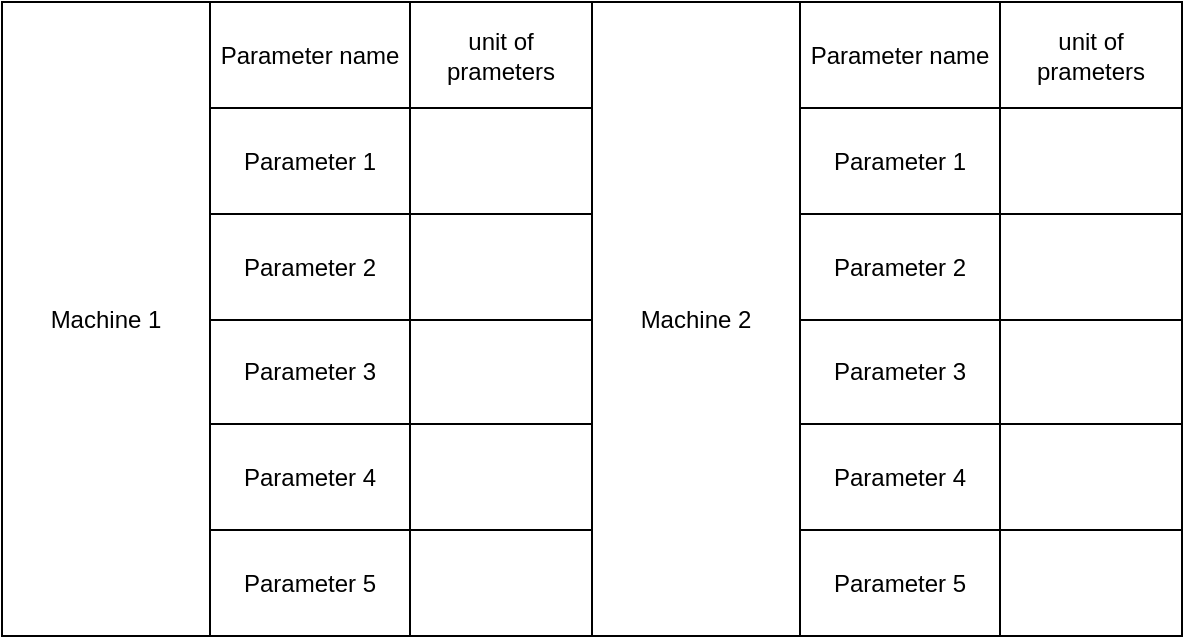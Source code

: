<mxfile version="14.8.4" type="github">
  <diagram id="Z1trSQCHoKJ7LO43XMHb" name="Page-1">
    <mxGraphModel dx="1186" dy="651" grid="1" gridSize="10" guides="1" tooltips="1" connect="1" arrows="1" fold="1" page="1" pageScale="1" pageWidth="827" pageHeight="1169" math="0" shadow="0">
      <root>
        <mxCell id="0" />
        <mxCell id="1" parent="0" />
        <mxCell id="iuXq785Svx12iFxmTYCm-1" value="" style="shape=table;startSize=0;container=1;collapsible=0;childLayout=tableLayout;" vertex="1" parent="1">
          <mxGeometry x="414" y="340" width="191" height="317" as="geometry" />
        </mxCell>
        <mxCell id="iuXq785Svx12iFxmTYCm-2" value="" style="shape=partialRectangle;collapsible=0;dropTarget=0;pointerEvents=0;fillColor=none;top=0;left=0;bottom=0;right=0;points=[[0,0.5],[1,0.5]];portConstraint=eastwest;" vertex="1" parent="iuXq785Svx12iFxmTYCm-1">
          <mxGeometry width="191" height="53" as="geometry" />
        </mxCell>
        <mxCell id="iuXq785Svx12iFxmTYCm-3" value="Parameter name" style="shape=partialRectangle;html=1;whiteSpace=wrap;connectable=0;overflow=hidden;fillColor=none;top=0;left=0;bottom=0;right=0;" vertex="1" parent="iuXq785Svx12iFxmTYCm-2">
          <mxGeometry width="100" height="53" as="geometry" />
        </mxCell>
        <mxCell id="iuXq785Svx12iFxmTYCm-4" value="unit of prameters" style="shape=partialRectangle;html=1;whiteSpace=wrap;connectable=0;overflow=hidden;fillColor=none;top=0;left=0;bottom=0;right=0;" vertex="1" parent="iuXq785Svx12iFxmTYCm-2">
          <mxGeometry x="100" width="91" height="53" as="geometry" />
        </mxCell>
        <mxCell id="iuXq785Svx12iFxmTYCm-14" style="shape=partialRectangle;collapsible=0;dropTarget=0;pointerEvents=0;fillColor=none;top=0;left=0;bottom=0;right=0;points=[[0,0.5],[1,0.5]];portConstraint=eastwest;" vertex="1" parent="iuXq785Svx12iFxmTYCm-1">
          <mxGeometry y="53" width="191" height="53" as="geometry" />
        </mxCell>
        <mxCell id="iuXq785Svx12iFxmTYCm-15" value="Parameter 1" style="shape=partialRectangle;html=1;whiteSpace=wrap;connectable=0;overflow=hidden;fillColor=none;top=0;left=0;bottom=0;right=0;" vertex="1" parent="iuXq785Svx12iFxmTYCm-14">
          <mxGeometry width="100" height="53" as="geometry" />
        </mxCell>
        <mxCell id="iuXq785Svx12iFxmTYCm-16" style="shape=partialRectangle;html=1;whiteSpace=wrap;connectable=0;overflow=hidden;fillColor=none;top=0;left=0;bottom=0;right=0;" vertex="1" parent="iuXq785Svx12iFxmTYCm-14">
          <mxGeometry x="100" width="91" height="53" as="geometry" />
        </mxCell>
        <mxCell id="iuXq785Svx12iFxmTYCm-26" style="shape=partialRectangle;collapsible=0;dropTarget=0;pointerEvents=0;fillColor=none;top=0;left=0;bottom=0;right=0;points=[[0,0.5],[1,0.5]];portConstraint=eastwest;" vertex="1" parent="iuXq785Svx12iFxmTYCm-1">
          <mxGeometry y="106" width="191" height="53" as="geometry" />
        </mxCell>
        <mxCell id="iuXq785Svx12iFxmTYCm-27" value="Parameter 2" style="shape=partialRectangle;html=1;whiteSpace=wrap;connectable=0;overflow=hidden;fillColor=none;top=0;left=0;bottom=0;right=0;" vertex="1" parent="iuXq785Svx12iFxmTYCm-26">
          <mxGeometry width="100" height="53" as="geometry" />
        </mxCell>
        <mxCell id="iuXq785Svx12iFxmTYCm-28" style="shape=partialRectangle;html=1;whiteSpace=wrap;connectable=0;overflow=hidden;fillColor=none;top=0;left=0;bottom=0;right=0;" vertex="1" parent="iuXq785Svx12iFxmTYCm-26">
          <mxGeometry x="100" width="91" height="53" as="geometry" />
        </mxCell>
        <mxCell id="iuXq785Svx12iFxmTYCm-38" value="" style="shape=partialRectangle;collapsible=0;dropTarget=0;pointerEvents=0;fillColor=none;top=0;left=0;bottom=0;right=0;points=[[0,0.5],[1,0.5]];portConstraint=eastwest;" vertex="1" parent="iuXq785Svx12iFxmTYCm-1">
          <mxGeometry y="159" width="191" height="52" as="geometry" />
        </mxCell>
        <mxCell id="iuXq785Svx12iFxmTYCm-39" value="Parameter 3" style="shape=partialRectangle;html=1;whiteSpace=wrap;connectable=0;overflow=hidden;fillColor=none;top=0;left=0;bottom=0;right=0;" vertex="1" parent="iuXq785Svx12iFxmTYCm-38">
          <mxGeometry width="100" height="52" as="geometry" />
        </mxCell>
        <mxCell id="iuXq785Svx12iFxmTYCm-40" value="" style="shape=partialRectangle;html=1;whiteSpace=wrap;connectable=0;overflow=hidden;fillColor=none;top=0;left=0;bottom=0;right=0;" vertex="1" parent="iuXq785Svx12iFxmTYCm-38">
          <mxGeometry x="100" width="91" height="52" as="geometry" />
        </mxCell>
        <mxCell id="iuXq785Svx12iFxmTYCm-50" value="" style="shape=partialRectangle;collapsible=0;dropTarget=0;pointerEvents=0;fillColor=none;top=0;left=0;bottom=0;right=0;points=[[0,0.5],[1,0.5]];portConstraint=eastwest;" vertex="1" parent="iuXq785Svx12iFxmTYCm-1">
          <mxGeometry y="211" width="191" height="53" as="geometry" />
        </mxCell>
        <mxCell id="iuXq785Svx12iFxmTYCm-51" value="Parameter 4" style="shape=partialRectangle;html=1;whiteSpace=wrap;connectable=0;overflow=hidden;fillColor=none;top=0;left=0;bottom=0;right=0;" vertex="1" parent="iuXq785Svx12iFxmTYCm-50">
          <mxGeometry width="100" height="53" as="geometry" />
        </mxCell>
        <mxCell id="iuXq785Svx12iFxmTYCm-52" value="" style="shape=partialRectangle;html=1;whiteSpace=wrap;connectable=0;overflow=hidden;fillColor=none;top=0;left=0;bottom=0;right=0;" vertex="1" parent="iuXq785Svx12iFxmTYCm-50">
          <mxGeometry x="100" width="91" height="53" as="geometry" />
        </mxCell>
        <mxCell id="iuXq785Svx12iFxmTYCm-62" value="" style="shape=partialRectangle;collapsible=0;dropTarget=0;pointerEvents=0;fillColor=none;top=0;left=0;bottom=0;right=0;points=[[0,0.5],[1,0.5]];portConstraint=eastwest;" vertex="1" parent="iuXq785Svx12iFxmTYCm-1">
          <mxGeometry y="264" width="191" height="53" as="geometry" />
        </mxCell>
        <mxCell id="iuXq785Svx12iFxmTYCm-63" value="Parameter 5" style="shape=partialRectangle;html=1;whiteSpace=wrap;connectable=0;overflow=hidden;fillColor=none;top=0;left=0;bottom=0;right=0;" vertex="1" parent="iuXq785Svx12iFxmTYCm-62">
          <mxGeometry width="100" height="53" as="geometry" />
        </mxCell>
        <mxCell id="iuXq785Svx12iFxmTYCm-64" value="" style="shape=partialRectangle;html=1;whiteSpace=wrap;connectable=0;overflow=hidden;fillColor=none;top=0;left=0;bottom=0;right=0;" vertex="1" parent="iuXq785Svx12iFxmTYCm-62">
          <mxGeometry x="100" width="91" height="53" as="geometry" />
        </mxCell>
        <mxCell id="iuXq785Svx12iFxmTYCm-212" value="" style="shape=table;startSize=0;container=1;collapsible=0;childLayout=tableLayout;" vertex="1" parent="1">
          <mxGeometry x="310" y="340" width="104" height="317" as="geometry" />
        </mxCell>
        <mxCell id="iuXq785Svx12iFxmTYCm-213" value="" style="shape=partialRectangle;collapsible=0;dropTarget=0;pointerEvents=0;fillColor=none;top=0;left=0;bottom=0;right=0;points=[[0,0.5],[1,0.5]];portConstraint=eastwest;" vertex="1" parent="iuXq785Svx12iFxmTYCm-212">
          <mxGeometry width="104" height="317" as="geometry" />
        </mxCell>
        <mxCell id="iuXq785Svx12iFxmTYCm-214" value="Machine 1" style="shape=partialRectangle;html=1;whiteSpace=wrap;connectable=0;overflow=hidden;fillColor=none;top=0;left=0;bottom=0;right=0;" vertex="1" parent="iuXq785Svx12iFxmTYCm-213">
          <mxGeometry width="104" height="317" as="geometry" />
        </mxCell>
        <mxCell id="iuXq785Svx12iFxmTYCm-215" value="" style="shape=table;startSize=0;container=1;collapsible=0;childLayout=tableLayout;" vertex="1" parent="1">
          <mxGeometry x="605" y="340" width="104" height="317" as="geometry" />
        </mxCell>
        <mxCell id="iuXq785Svx12iFxmTYCm-216" value="" style="shape=partialRectangle;collapsible=0;dropTarget=0;pointerEvents=0;fillColor=none;top=0;left=0;bottom=0;right=0;points=[[0,0.5],[1,0.5]];portConstraint=eastwest;" vertex="1" parent="iuXq785Svx12iFxmTYCm-215">
          <mxGeometry width="104" height="317" as="geometry" />
        </mxCell>
        <mxCell id="iuXq785Svx12iFxmTYCm-217" value="Machine 2" style="shape=partialRectangle;html=1;whiteSpace=wrap;connectable=0;overflow=hidden;fillColor=none;top=0;left=0;bottom=0;right=0;" vertex="1" parent="iuXq785Svx12iFxmTYCm-216">
          <mxGeometry width="104" height="317" as="geometry" />
        </mxCell>
        <mxCell id="iuXq785Svx12iFxmTYCm-265" value="" style="shape=table;startSize=0;container=1;collapsible=0;childLayout=tableLayout;" vertex="1" parent="1">
          <mxGeometry x="709" y="340" width="191" height="317" as="geometry" />
        </mxCell>
        <mxCell id="iuXq785Svx12iFxmTYCm-266" value="" style="shape=partialRectangle;collapsible=0;dropTarget=0;pointerEvents=0;fillColor=none;top=0;left=0;bottom=0;right=0;points=[[0,0.5],[1,0.5]];portConstraint=eastwest;" vertex="1" parent="iuXq785Svx12iFxmTYCm-265">
          <mxGeometry width="191" height="53" as="geometry" />
        </mxCell>
        <mxCell id="iuXq785Svx12iFxmTYCm-267" value="Parameter name" style="shape=partialRectangle;html=1;whiteSpace=wrap;connectable=0;overflow=hidden;fillColor=none;top=0;left=0;bottom=0;right=0;" vertex="1" parent="iuXq785Svx12iFxmTYCm-266">
          <mxGeometry width="100" height="53" as="geometry" />
        </mxCell>
        <mxCell id="iuXq785Svx12iFxmTYCm-268" value="unit of prameters" style="shape=partialRectangle;html=1;whiteSpace=wrap;connectable=0;overflow=hidden;fillColor=none;top=0;left=0;bottom=0;right=0;" vertex="1" parent="iuXq785Svx12iFxmTYCm-266">
          <mxGeometry x="100" width="91" height="53" as="geometry" />
        </mxCell>
        <mxCell id="iuXq785Svx12iFxmTYCm-270" style="shape=partialRectangle;collapsible=0;dropTarget=0;pointerEvents=0;fillColor=none;top=0;left=0;bottom=0;right=0;points=[[0,0.5],[1,0.5]];portConstraint=eastwest;" vertex="1" parent="iuXq785Svx12iFxmTYCm-265">
          <mxGeometry y="53" width="191" height="53" as="geometry" />
        </mxCell>
        <mxCell id="iuXq785Svx12iFxmTYCm-271" value="Parameter 1" style="shape=partialRectangle;html=1;whiteSpace=wrap;connectable=0;overflow=hidden;fillColor=none;top=0;left=0;bottom=0;right=0;" vertex="1" parent="iuXq785Svx12iFxmTYCm-270">
          <mxGeometry width="100" height="53" as="geometry" />
        </mxCell>
        <mxCell id="iuXq785Svx12iFxmTYCm-272" style="shape=partialRectangle;html=1;whiteSpace=wrap;connectable=0;overflow=hidden;fillColor=none;top=0;left=0;bottom=0;right=0;" vertex="1" parent="iuXq785Svx12iFxmTYCm-270">
          <mxGeometry x="100" width="91" height="53" as="geometry" />
        </mxCell>
        <mxCell id="iuXq785Svx12iFxmTYCm-274" style="shape=partialRectangle;collapsible=0;dropTarget=0;pointerEvents=0;fillColor=none;top=0;left=0;bottom=0;right=0;points=[[0,0.5],[1,0.5]];portConstraint=eastwest;" vertex="1" parent="iuXq785Svx12iFxmTYCm-265">
          <mxGeometry y="106" width="191" height="53" as="geometry" />
        </mxCell>
        <mxCell id="iuXq785Svx12iFxmTYCm-275" value="Parameter 2" style="shape=partialRectangle;html=1;whiteSpace=wrap;connectable=0;overflow=hidden;fillColor=none;top=0;left=0;bottom=0;right=0;" vertex="1" parent="iuXq785Svx12iFxmTYCm-274">
          <mxGeometry width="100" height="53" as="geometry" />
        </mxCell>
        <mxCell id="iuXq785Svx12iFxmTYCm-276" style="shape=partialRectangle;html=1;whiteSpace=wrap;connectable=0;overflow=hidden;fillColor=none;top=0;left=0;bottom=0;right=0;" vertex="1" parent="iuXq785Svx12iFxmTYCm-274">
          <mxGeometry x="100" width="91" height="53" as="geometry" />
        </mxCell>
        <mxCell id="iuXq785Svx12iFxmTYCm-278" value="" style="shape=partialRectangle;collapsible=0;dropTarget=0;pointerEvents=0;fillColor=none;top=0;left=0;bottom=0;right=0;points=[[0,0.5],[1,0.5]];portConstraint=eastwest;" vertex="1" parent="iuXq785Svx12iFxmTYCm-265">
          <mxGeometry y="159" width="191" height="52" as="geometry" />
        </mxCell>
        <mxCell id="iuXq785Svx12iFxmTYCm-279" value="Parameter 3" style="shape=partialRectangle;html=1;whiteSpace=wrap;connectable=0;overflow=hidden;fillColor=none;top=0;left=0;bottom=0;right=0;" vertex="1" parent="iuXq785Svx12iFxmTYCm-278">
          <mxGeometry width="100" height="52" as="geometry" />
        </mxCell>
        <mxCell id="iuXq785Svx12iFxmTYCm-280" value="" style="shape=partialRectangle;html=1;whiteSpace=wrap;connectable=0;overflow=hidden;fillColor=none;top=0;left=0;bottom=0;right=0;" vertex="1" parent="iuXq785Svx12iFxmTYCm-278">
          <mxGeometry x="100" width="91" height="52" as="geometry" />
        </mxCell>
        <mxCell id="iuXq785Svx12iFxmTYCm-282" value="" style="shape=partialRectangle;collapsible=0;dropTarget=0;pointerEvents=0;fillColor=none;top=0;left=0;bottom=0;right=0;points=[[0,0.5],[1,0.5]];portConstraint=eastwest;" vertex="1" parent="iuXq785Svx12iFxmTYCm-265">
          <mxGeometry y="211" width="191" height="53" as="geometry" />
        </mxCell>
        <mxCell id="iuXq785Svx12iFxmTYCm-283" value="Parameter 4" style="shape=partialRectangle;html=1;whiteSpace=wrap;connectable=0;overflow=hidden;fillColor=none;top=0;left=0;bottom=0;right=0;" vertex="1" parent="iuXq785Svx12iFxmTYCm-282">
          <mxGeometry width="100" height="53" as="geometry" />
        </mxCell>
        <mxCell id="iuXq785Svx12iFxmTYCm-284" value="" style="shape=partialRectangle;html=1;whiteSpace=wrap;connectable=0;overflow=hidden;fillColor=none;top=0;left=0;bottom=0;right=0;" vertex="1" parent="iuXq785Svx12iFxmTYCm-282">
          <mxGeometry x="100" width="91" height="53" as="geometry" />
        </mxCell>
        <mxCell id="iuXq785Svx12iFxmTYCm-286" value="" style="shape=partialRectangle;collapsible=0;dropTarget=0;pointerEvents=0;fillColor=none;top=0;left=0;bottom=0;right=0;points=[[0,0.5],[1,0.5]];portConstraint=eastwest;" vertex="1" parent="iuXq785Svx12iFxmTYCm-265">
          <mxGeometry y="264" width="191" height="53" as="geometry" />
        </mxCell>
        <mxCell id="iuXq785Svx12iFxmTYCm-287" value="Parameter 5" style="shape=partialRectangle;html=1;whiteSpace=wrap;connectable=0;overflow=hidden;fillColor=none;top=0;left=0;bottom=0;right=0;" vertex="1" parent="iuXq785Svx12iFxmTYCm-286">
          <mxGeometry width="100" height="53" as="geometry" />
        </mxCell>
        <mxCell id="iuXq785Svx12iFxmTYCm-288" value="" style="shape=partialRectangle;html=1;whiteSpace=wrap;connectable=0;overflow=hidden;fillColor=none;top=0;left=0;bottom=0;right=0;" vertex="1" parent="iuXq785Svx12iFxmTYCm-286">
          <mxGeometry x="100" width="91" height="53" as="geometry" />
        </mxCell>
      </root>
    </mxGraphModel>
  </diagram>
</mxfile>

